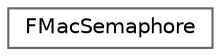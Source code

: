 digraph "Graphical Class Hierarchy"
{
 // INTERACTIVE_SVG=YES
 // LATEX_PDF_SIZE
  bgcolor="transparent";
  edge [fontname=Helvetica,fontsize=10,labelfontname=Helvetica,labelfontsize=10];
  node [fontname=Helvetica,fontsize=10,shape=box,height=0.2,width=0.4];
  rankdir="LR";
  Node0 [id="Node000000",label="FMacSemaphore",height=0.2,width=0.4,color="grey40", fillcolor="white", style="filled",URL="$df/d22/classFMacSemaphore.html",tooltip=" "];
}
